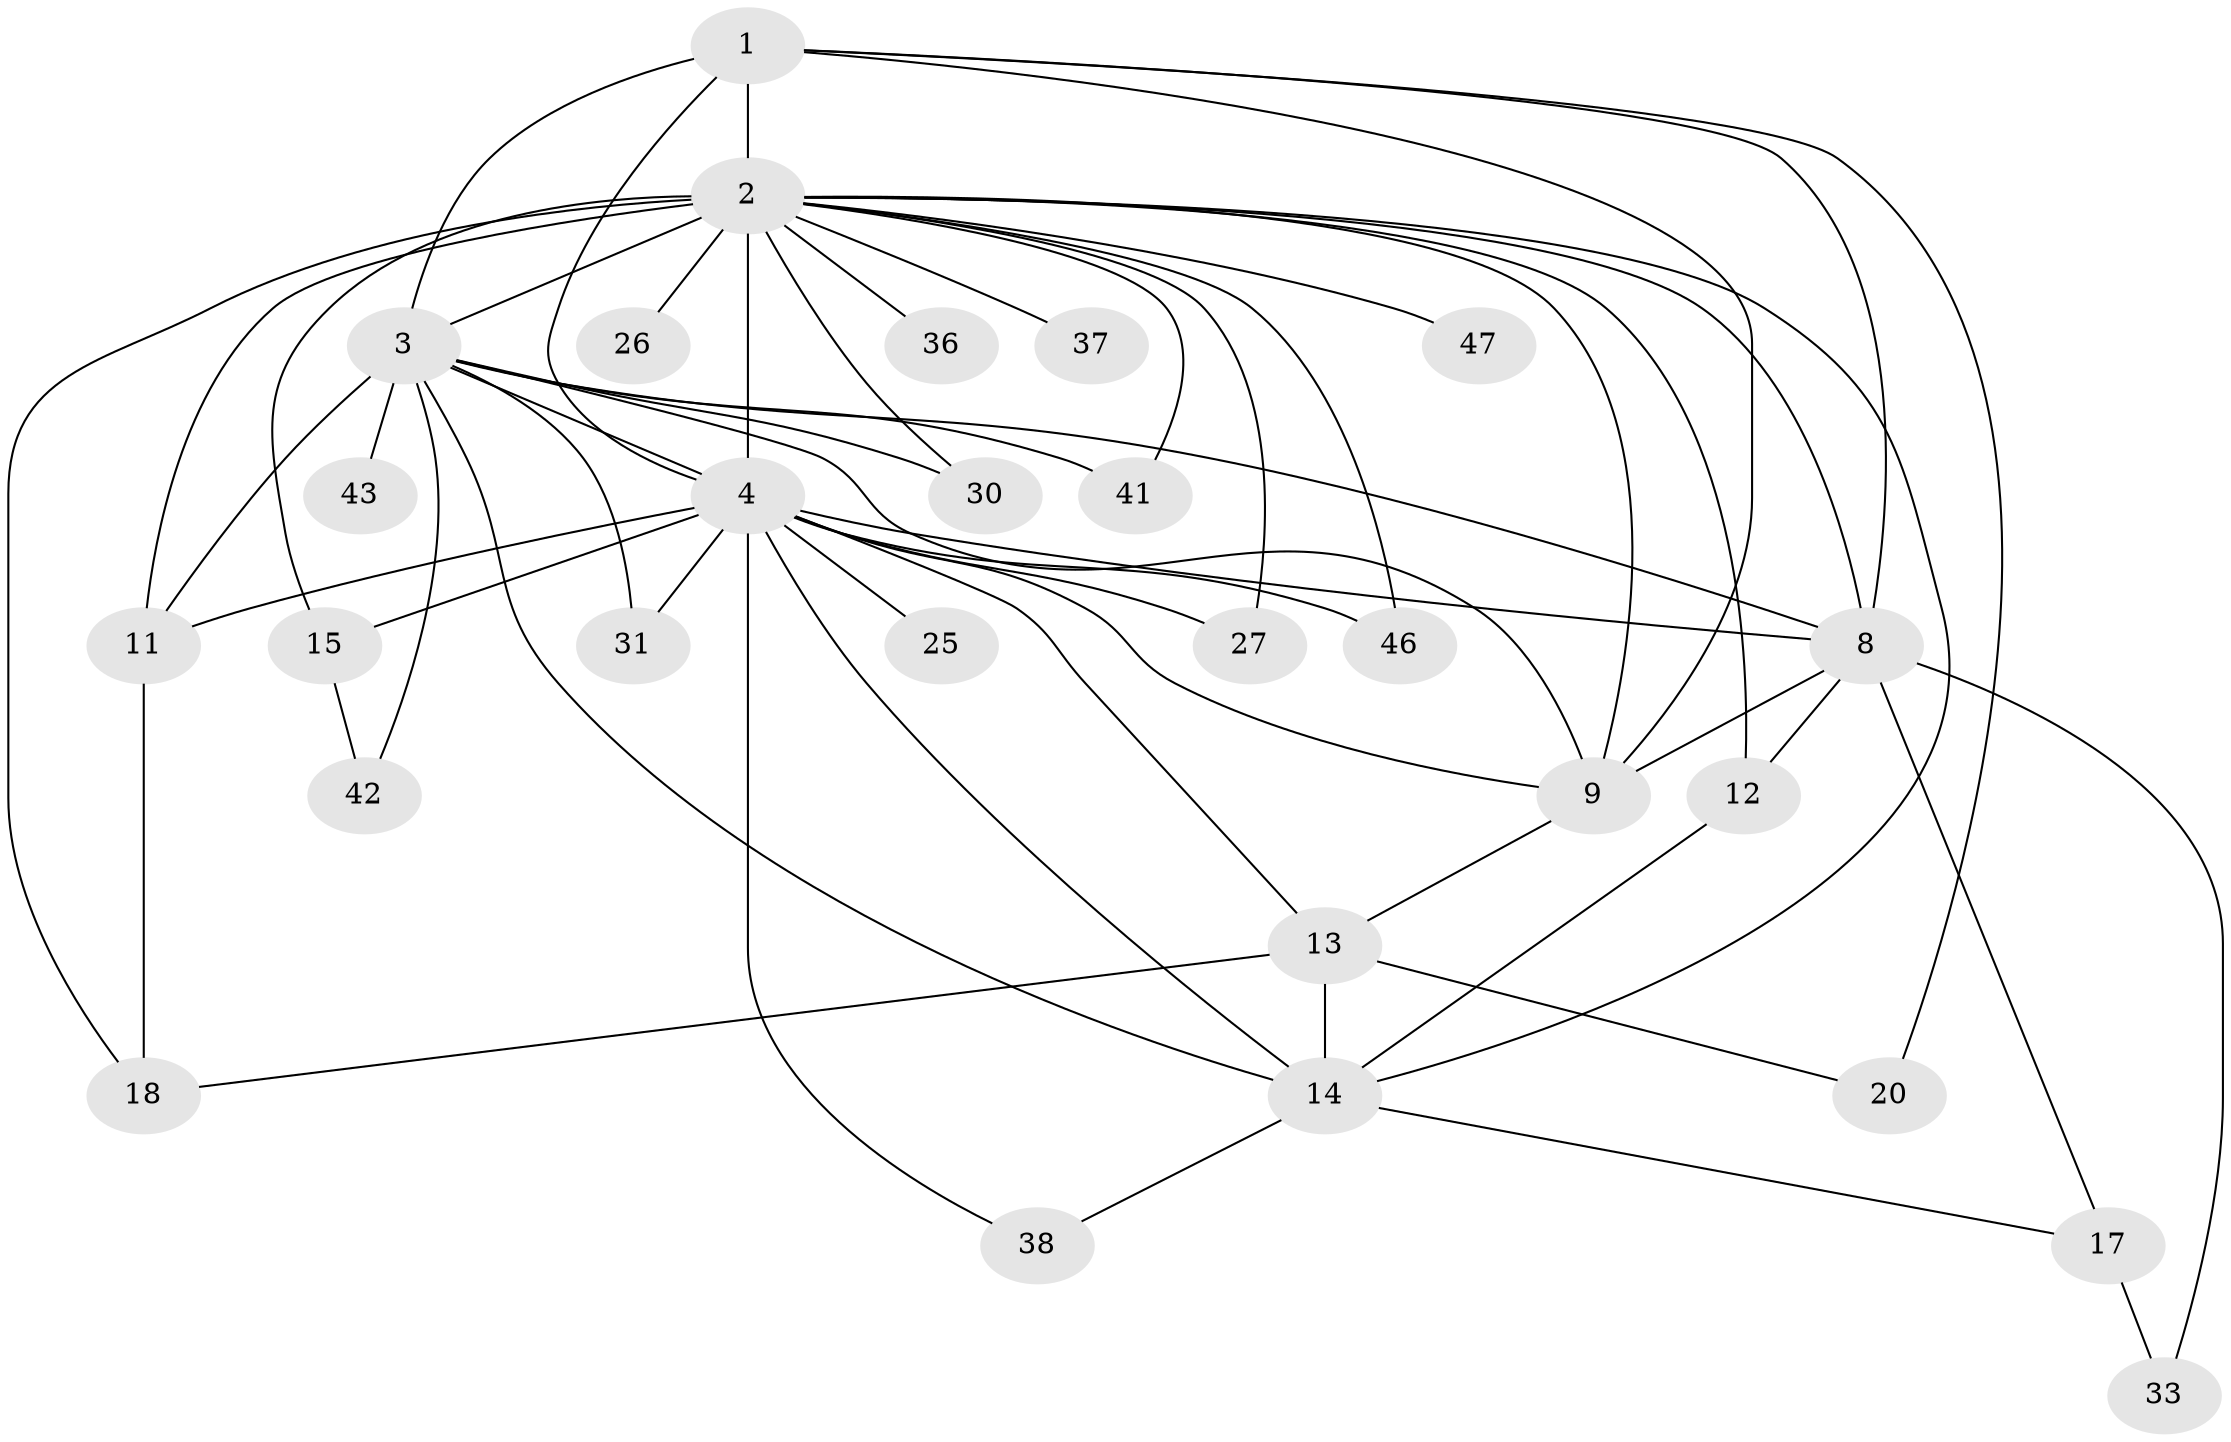 // original degree distribution, {15: 0.03508771929824561, 19: 0.017543859649122806, 18: 0.05263157894736842, 13: 0.03508771929824561, 10: 0.017543859649122806, 14: 0.017543859649122806, 4: 0.10526315789473684, 3: 0.15789473684210525, 5: 0.03508771929824561, 6: 0.017543859649122806, 2: 0.5087719298245614}
// Generated by graph-tools (version 1.1) at 2025/14/03/09/25 04:14:17]
// undirected, 28 vertices, 58 edges
graph export_dot {
graph [start="1"]
  node [color=gray90,style=filled];
  1;
  2 [super="+19+5+51+6+29+40"];
  3 [super="+32+28+50+55+22"];
  4 [super="+7+21"];
  8;
  9;
  11 [super="+23"];
  12 [super="+49"];
  13;
  14 [super="+35"];
  15;
  17;
  18;
  20;
  25;
  26;
  27;
  30;
  31;
  33;
  36;
  37;
  38;
  41 [super="+56"];
  42;
  43;
  46;
  47;
  1 -- 2 [weight=8];
  1 -- 3 [weight=2];
  1 -- 4 [weight=2];
  1 -- 8;
  1 -- 9;
  1 -- 20;
  2 -- 3 [weight=6];
  2 -- 4 [weight=11];
  2 -- 8 [weight=4];
  2 -- 9 [weight=4];
  2 -- 11 [weight=3];
  2 -- 30;
  2 -- 36 [weight=2];
  2 -- 15;
  2 -- 18;
  2 -- 26 [weight=2];
  2 -- 27;
  2 -- 41;
  2 -- 46;
  2 -- 47;
  2 -- 37;
  2 -- 12;
  2 -- 14;
  3 -- 4 [weight=4];
  3 -- 8 [weight=2];
  3 -- 9;
  3 -- 30;
  3 -- 42;
  3 -- 43 [weight=2];
  3 -- 41;
  3 -- 31;
  3 -- 14;
  3 -- 11;
  4 -- 8 [weight=2];
  4 -- 9 [weight=2];
  4 -- 11 [weight=2];
  4 -- 13;
  4 -- 25 [weight=2];
  4 -- 27;
  4 -- 31;
  4 -- 38;
  4 -- 14;
  4 -- 15;
  4 -- 46;
  8 -- 9;
  8 -- 12;
  8 -- 17;
  8 -- 33;
  9 -- 13;
  11 -- 18;
  12 -- 14;
  13 -- 14;
  13 -- 18;
  13 -- 20;
  14 -- 17;
  14 -- 38;
  15 -- 42;
  17 -- 33;
}
